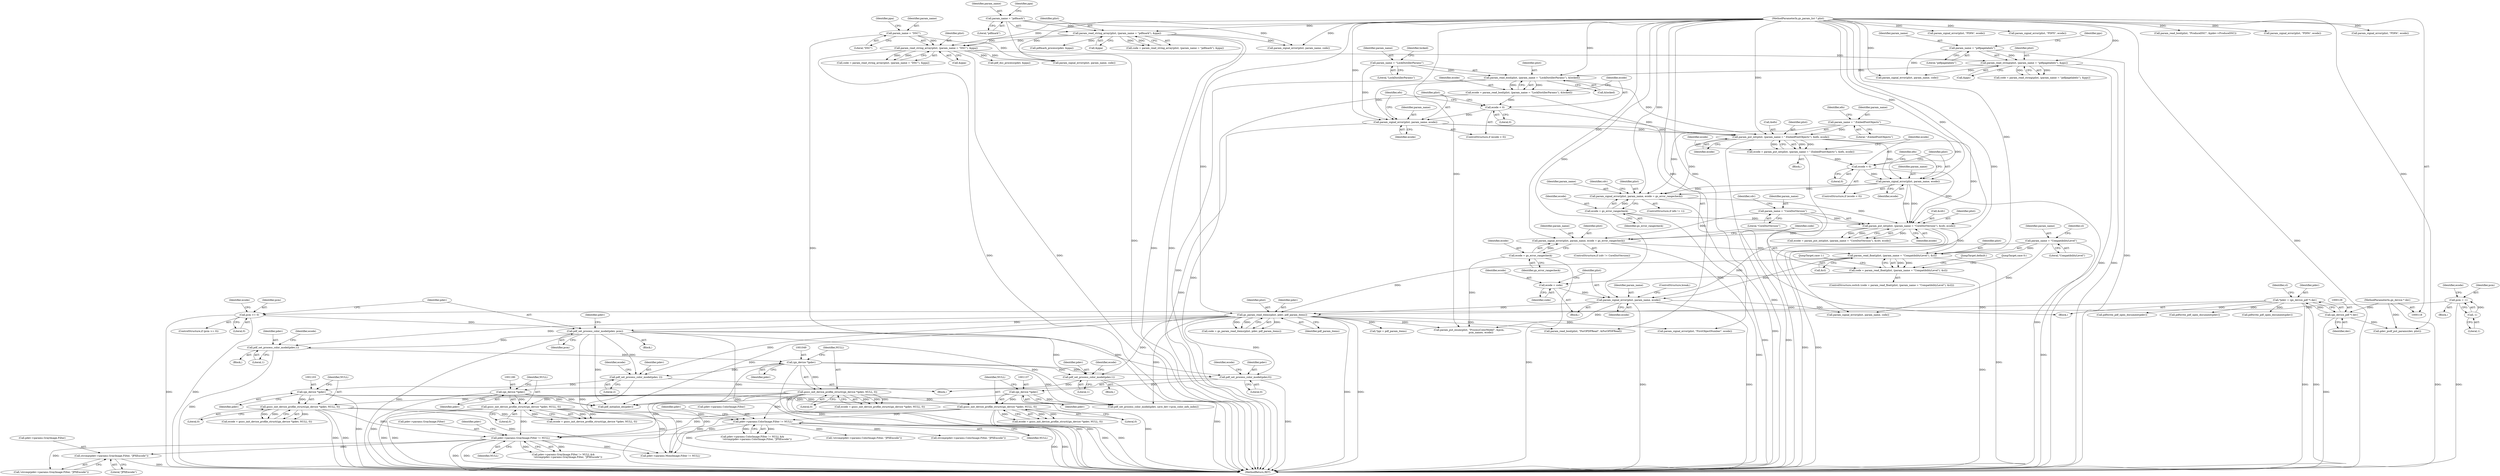 digraph "0_ghostscript_c3476dde7743761a4e1d39a631716199b696b880@API" {
"1001243" [label="(Call,strcmp(pdev->params.GrayImage.Filter, \"JPXEncode\"))"];
"1001233" [label="(Call,pdev->params.GrayImage.Filter != NULL)"];
"1001047" [label="(Call,gsicc_init_device_profile_struct((gx_device *)pdev, NULL, 0))"];
"1001048" [label="(Call,(gx_device *)pdev)"];
"1001042" [label="(Call,pdf_set_process_color_model(pdev,1))"];
"1000551" [label="(Call,gs_param_read_items(plist, pdev, pdf_param_items))"];
"1000400" [label="(Call,param_read_float(plist, (param_name = \"CompatibilityLevel\"), &cl))"];
"1000391" [label="(Call,param_signal_error(plist, param_name, ecode = gs_error_rangecheck))"];
"1000372" [label="(Call,param_put_int(plist, (param_name = \"CoreDistVersion\"), &cdv, ecode))"];
"1000359" [label="(Call,param_signal_error(plist, param_name, ecode = gs_error_rangecheck))"];
"1000339" [label="(Call,param_put_int(plist, (param_name = \".EmbedFontObjects\"), &efo, ecode))"];
"1000317" [label="(Call,param_read_bool(plist, (param_name = \"LockDistillerParams\"), &locked))"];
"1000250" [label="(Call,param_read_string(plist, (param_name = \"pdfpagelabels\"), &pps))"];
"1000206" [label="(Call,param_read_string_array(plist, (param_name = \"DSC\"), &ppa))"];
"1000162" [label="(Call,param_read_string_array(plist, (param_name = \"pdfmark\"), &ppa))"];
"1000121" [label="(MethodParameterIn,gs_param_list * plist)"];
"1000164" [label="(Call,param_name = \"pdfmark\")"];
"1000208" [label="(Call,param_name = \"DSC\")"];
"1000252" [label="(Call,param_name = \"pdfpagelabels\")"];
"1000319" [label="(Call,param_name = \"LockDistillerParams\")"];
"1000328" [label="(Call,param_signal_error(plist, param_name, ecode))"];
"1000325" [label="(Call,ecode < 0)"];
"1000315" [label="(Call,ecode = param_read_bool(plist, (param_name = \"LockDistillerParams\"), &locked))"];
"1000341" [label="(Call,param_name = \".EmbedFontObjects\")"];
"1000351" [label="(Call,param_signal_error(plist, param_name, ecode))"];
"1000348" [label="(Call,ecode < 0)"];
"1000337" [label="(Call,ecode = param_put_int(plist, (param_name = \".EmbedFontObjects\"), &efo, ecode))"];
"1000362" [label="(Call,ecode = gs_error_rangecheck)"];
"1000374" [label="(Call,param_name = \"CoreDistVersion\")"];
"1000394" [label="(Call,ecode = gs_error_rangecheck)"];
"1000402" [label="(Call,param_name = \"CompatibilityLevel\")"];
"1000412" [label="(Call,param_signal_error(plist, param_name, ecode))"];
"1000409" [label="(Call,ecode = code)"];
"1000398" [label="(Call,code = param_read_float(plist, (param_name = \"CompatibilityLevel\"), &cl))"];
"1000126" [label="(Call,*pdev = (gx_device_pdf *) dev)"];
"1000128" [label="(Call,(gx_device_pdf *) dev)"];
"1000119" [label="(MethodParameterIn,gx_device * dev)"];
"1000672" [label="(Call,pdf_set_process_color_model(pdev, pcm))"];
"1000668" [label="(Call,pcm >= 0)"];
"1000654" [label="(Call,pcm = -1)"];
"1000656" [label="(Call,-1)"];
"1001101" [label="(Call,gsicc_init_device_profile_struct((gx_device *)pdev, NULL, 0))"];
"1001102" [label="(Call,(gx_device *)pdev)"];
"1001096" [label="(Call,pdf_set_process_color_model(pdev, 2))"];
"1001178" [label="(Call,gsicc_init_device_profile_struct((gx_device *)pdev, NULL, 0))"];
"1001179" [label="(Call,(gx_device *)pdev)"];
"1001173" [label="(Call,pdf_set_process_color_model(pdev,1))"];
"1001135" [label="(Call,gsicc_init_device_profile_struct((gx_device *)pdev, NULL, 0))"];
"1001136" [label="(Call,(gx_device *)pdev)"];
"1001130" [label="(Call,pdf_set_process_color_model(pdev,0))"];
"1001198" [label="(Call,pdev->params.ColorImage.Filter != NULL)"];
"1000325" [label="(Call,ecode < 0)"];
"1001233" [label="(Call,pdev->params.GrayImage.Filter != NULL)"];
"1001047" [label="(Call,gsicc_init_device_profile_struct((gx_device *)pdev, NULL, 0))"];
"1000362" [label="(Call,ecode = gs_error_rangecheck)"];
"1000411" [label="(Identifier,code)"];
"1001208" [label="(Call,strcmp(pdev->params.ColorImage.Filter, \"JPXEncode\"))"];
"1001131" [label="(Identifier,pdev)"];
"1001100" [label="(Identifier,ecode)"];
"1001183" [label="(Literal,0)"];
"1001174" [label="(Identifier,pdev)"];
"1000317" [label="(Call,param_read_bool(plist, (param_name = \"LockDistillerParams\"), &locked))"];
"1000413" [label="(Identifier,plist)"];
"1000133" [label="(Identifier,cl)"];
"1001179" [label="(Call,(gx_device *)pdev)"];
"1000165" [label="(Identifier,param_name)"];
"1001241" [label="(Identifier,NULL)"];
"1000672" [label="(Call,pdf_set_process_color_model(pdev, pcm))"];
"1000340" [label="(Identifier,plist)"];
"1000368" [label="(Identifier,cdv)"];
"1000659" [label="(Identifier,ecode)"];
"1000322" [label="(Call,&locked)"];
"1001050" [label="(Identifier,pdev)"];
"1000552" [label="(Identifier,plist)"];
"1000707" [label="(Call,param_signal_error(plist, param_name, code))"];
"1000275" [label="(Call,pdfwrite_pdf_open_document(pdev))"];
"1000345" [label="(Identifier,efo)"];
"1001551" [label="(MethodReturn,RET)"];
"1000670" [label="(Literal,0)"];
"1000415" [label="(Identifier,ecode)"];
"1000209" [label="(Identifier,param_name)"];
"1001173" [label="(Call,pdf_set_process_color_model(pdev,1))"];
"1001198" [label="(Call,pdev->params.ColorImage.Filter != NULL)"];
"1001098" [label="(Literal,2)"];
"1000341" [label="(Call,param_name = \".EmbedFontObjects\")"];
"1000339" [label="(Call,param_put_int(plist, (param_name = \".EmbedFontObjects\"), &efo, ecode))"];
"1000320" [label="(Identifier,param_name)"];
"1000343" [label="(Literal,\".EmbedFontObjects\")"];
"1001268" [label="(Call,pdev->params.MonoImage.Filter != NULL)"];
"1000728" [label="(Call,param_signal_error(plist, \"PDFA\", ecode))"];
"1000185" [label="(Call,pdfmark_process(pdev, &ppa))"];
"1001352" [label="(Call,pdf_initialize_ids(pdev))"];
"1000208" [label="(Call,param_name = \"DSC\")"];
"1000404" [label="(Literal,\"CompatibilityLevel\")"];
"1000656" [label="(Call,-1)"];
"1000255" [label="(Call,&pps)"];
"1000563" [label="(Call,param_read_bool(plist, \"ForOPDFRead\", &ForOPDFRead))"];
"1001106" [label="(Literal,0)"];
"1001251" [label="(Literal,\"JPXEncode\")"];
"1000162" [label="(Call,param_read_string_array(plist, (param_name = \"pdfmark\"), &ppa))"];
"1000126" [label="(Call,*pdev = (gx_device_pdf *) dev)"];
"1000402" [label="(Call,param_name = \"CompatibilityLevel\")"];
"1000360" [label="(Identifier,plist)"];
"1000660" [label="(Call,param_put_enum(plist, \"ProcessColorModel\", &pcm,\n                               pcm_names, ecode))"];
"1000321" [label="(Literal,\"LockDistillerParams\")"];
"1001244" [label="(Call,pdev->params.GrayImage.Filter)"];
"1000394" [label="(Call,ecode = gs_error_rangecheck)"];
"1000673" [label="(Identifier,pdev)"];
"1000160" [label="(Call,code = param_read_string_array(plist, (param_name = \"pdfmark\"), &ppa))"];
"1001206" [label="(Identifier,NULL)"];
"1000167" [label="(Call,&ppa)"];
"1000346" [label="(Identifier,ecode)"];
"1000338" [label="(Identifier,ecode)"];
"1000315" [label="(Call,ecode = param_read_bool(plist, (param_name = \"LockDistillerParams\"), &locked))"];
"1000668" [label="(Call,pcm >= 0)"];
"1001130" [label="(Call,pdf_set_process_color_model(pdev,0))"];
"1000794" [label="(Call,param_signal_error(plist, \"PDFX\", ecode))"];
"1000698" [label="(Call,param_read_bool(plist, \"ProduceDSC\", &pdev->ProduceDSC))"];
"1001051" [label="(Identifier,NULL)"];
"1000204" [label="(Call,code = param_read_string_array(plist, (param_name = \"DSC\"), &ppa))"];
"1000396" [label="(Identifier,gs_error_rangecheck)"];
"1001135" [label="(Call,gsicc_init_device_profile_struct((gx_device *)pdev, NULL, 0))"];
"1001139" [label="(Identifier,NULL)"];
"1001212" [label="(Identifier,pdev)"];
"1001197" [label="(Call,pdev->params.ColorImage.Filter != NULL &&\n            !strcmp(pdev->params.ColorImage.Filter, \"JPXEncode\"))"];
"1000127" [label="(Identifier,pdev)"];
"1000196" [label="(Call,param_signal_error(plist, param_name, code))"];
"1001181" [label="(Identifier,pdev)"];
"1001096" [label="(Call,pdf_set_process_color_model(pdev, 2))"];
"1000212" [label="(Identifier,ppa)"];
"1000677" [label="(Identifier,pdev)"];
"1000307" [label="(Call,param_signal_error(plist, param_name, code))"];
"1000814" [label="(Call,param_signal_error(plist, \"PDFA\", ecode))"];
"1000376" [label="(Literal,\"CoreDistVersion\")"];
"1000655" [label="(Identifier,pcm)"];
"1001134" [label="(Identifier,ecode)"];
"1000318" [label="(Identifier,plist)"];
"1000164" [label="(Call,param_name = \"pdfmark\")"];
"1000403" [label="(Identifier,param_name)"];
"1000687" [label="(Identifier,ecode)"];
"1000654" [label="(Call,pcm = -1)"];
"1000959" [label="(Call,gdev_psdf_put_params(dev, plist))"];
"1000359" [label="(Call,param_signal_error(plist, param_name, ecode = gs_error_rangecheck))"];
"1000354" [label="(Identifier,ecode)"];
"1000375" [label="(Identifier,param_name)"];
"1000674" [label="(Identifier,pcm)"];
"1001097" [label="(Identifier,pdev)"];
"1000377" [label="(Call,&cdv)"];
"1000251" [label="(Identifier,plist)"];
"1000379" [label="(Identifier,ecode)"];
"1000364" [label="(Identifier,gs_error_rangecheck)"];
"1000256" [label="(Identifier,pps)"];
"1001099" [label="(Call,ecode = gsicc_init_device_profile_struct((gx_device *)pdev, NULL, 0))"];
"1000373" [label="(Identifier,plist)"];
"1001232" [label="(Call,pdev->params.GrayImage.Filter != NULL &&\n            !strcmp(pdev->params.GrayImage.Filter, \"JPXEncode\"))"];
"1000349" [label="(Identifier,ecode)"];
"1000351" [label="(Call,param_signal_error(plist, param_name, ecode))"];
"1000776" [label="(Call,param_signal_error(plist, \"PDFA\", ecode))"];
"1000122" [label="(Block,)"];
"1001132" [label="(Literal,0)"];
"1000210" [label="(Literal,\"DSC\")"];
"1000330" [label="(Identifier,param_name)"];
"1001199" [label="(Call,pdev->params.ColorImage.Filter)"];
"1000130" [label="(Identifier,dev)"];
"1000669" [label="(Identifier,pcm)"];
"1000387" [label="(ControlStructure,if (cdv != CoreDistVersion))"];
"1001045" [label="(Call,ecode = gsicc_init_device_profile_struct((gx_device *)pdev, NULL, 0))"];
"1000344" [label="(Call,&efo)"];
"1001136" [label="(Call,(gx_device *)pdev)"];
"1000667" [label="(ControlStructure,if (pcm >= 0))"];
"1001102" [label="(Call,(gx_device *)pdev)"];
"1000347" [label="(ControlStructure,if (ecode < 0))"];
"1001042" [label="(Call,pdf_set_process_color_model(pdev,1))"];
"1001163" [label="(Block,)"];
"1001247" [label="(Identifier,pdev)"];
"1000671" [label="(Block,)"];
"1001138" [label="(Identifier,pdev)"];
"1000219" [label="(Call,pdfwrite_pdf_open_document(pdev))"];
"1000408" [label="(JumpTarget,default:)"];
"1000374" [label="(Call,param_name = \"CoreDistVersion\")"];
"1001182" [label="(Identifier,NULL)"];
"1000229" [label="(Call,pdf_dsc_process(pdev, &ppa))"];
"1000332" [label="(Block,)"];
"1000252" [label="(Call,param_name = \"pdfpagelabels\")"];
"1000316" [label="(Identifier,ecode)"];
"1000657" [label="(Literal,1)"];
"1000405" [label="(Call,&cl)"];
"1000240" [label="(Call,param_signal_error(plist, param_name, code))"];
"1000391" [label="(Call,param_signal_error(plist, param_name, ecode = gs_error_rangecheck))"];
"1000248" [label="(Call,code = param_read_string(plist, (param_name = \"pdfpagelabels\"), &pps))"];
"1001048" [label="(Call,(gx_device *)pdev)"];
"1000326" [label="(Identifier,ecode)"];
"1000414" [label="(Identifier,param_name)"];
"1000361" [label="(Identifier,param_name)"];
"1000163" [label="(Identifier,plist)"];
"1000327" [label="(Literal,0)"];
"1001032" [label="(Block,)"];
"1001176" [label="(Call,ecode = gsicc_init_device_profile_struct((gx_device *)pdev, NULL, 0))"];
"1001104" [label="(Identifier,pdev)"];
"1000372" [label="(Call,param_put_int(plist, (param_name = \"CoreDistVersion\"), &cdv, ecode))"];
"1000328" [label="(Call,param_signal_error(plist, param_name, ecode))"];
"1000342" [label="(Identifier,param_name)"];
"1000651" [label="(Block,)"];
"1000337" [label="(Call,ecode = param_put_int(plist, (param_name = \".EmbedFontObjects\"), &efo, ecode))"];
"1000121" [label="(MethodParameterIn,gs_param_list * plist)"];
"1000353" [label="(Identifier,param_name)"];
"1000119" [label="(MethodParameterIn,gx_device * dev)"];
"1000398" [label="(Call,code = param_read_float(plist, (param_name = \"CompatibilityLevel\"), &cl))"];
"1000370" [label="(Call,ecode = param_put_int(plist, (param_name = \"CoreDistVersion\"), &cdv, ecode))"];
"1000352" [label="(Identifier,plist)"];
"1000397" [label="(ControlStructure,switch (code = param_read_float(plist, (param_name = \"CompatibilityLevel\"), &cl)))"];
"1001492" [label="(Call,pdf_set_process_color_model(pdev, save_dev->pcm_color_info_index))"];
"1001101" [label="(Call,gsicc_init_device_profile_struct((gx_device *)pdev, NULL, 0))"];
"1000350" [label="(Literal,0)"];
"1000406" [label="(Identifier,cl)"];
"1000323" [label="(Identifier,locked)"];
"1000206" [label="(Call,param_read_string_array(plist, (param_name = \"DSC\"), &ppa))"];
"1000211" [label="(Call,&ppa)"];
"1000401" [label="(Identifier,plist)"];
"1001242" [label="(Call,!strcmp(pdev->params.GrayImage.Filter, \"JPXEncode\"))"];
"1000128" [label="(Call,(gx_device_pdf *) dev)"];
"1000392" [label="(Identifier,plist)"];
"1000551" [label="(Call,gs_param_read_items(plist, pdev, pdf_param_items))"];
"1001207" [label="(Call,!strcmp(pdev->params.ColorImage.Filter, \"JPXEncode\"))"];
"1000554" [label="(Identifier,pdf_param_items)"];
"1000410" [label="(Identifier,ecode)"];
"1000166" [label="(Literal,\"pdfmark\")"];
"1001140" [label="(Literal,0)"];
"1001064" [label="(Block,)"];
"1001243" [label="(Call,strcmp(pdev->params.GrayImage.Filter, \"JPXEncode\"))"];
"1000329" [label="(Identifier,plist)"];
"1000355" [label="(ControlStructure,if (efo != 1))"];
"1000393" [label="(Identifier,param_name)"];
"1000553" [label="(Identifier,pdev)"];
"1001175" [label="(Literal,1)"];
"1001046" [label="(Identifier,ecode)"];
"1001513" [label="(Call,*ppi = pdf_param_items)"];
"1001234" [label="(Call,pdev->params.GrayImage.Filter)"];
"1001105" [label="(Identifier,NULL)"];
"1001043" [label="(Identifier,pdev)"];
"1000357" [label="(Identifier,efo)"];
"1000399" [label="(Identifier,code)"];
"1001178" [label="(Call,gsicc_init_device_profile_struct((gx_device *)pdev, NULL, 0))"];
"1000647" [label="(Call,param_signal_error(plist, \"FirstObjectNumber\", ecode))"];
"1000409" [label="(Call,ecode = code)"];
"1000417" [label="(JumpTarget,case 0:)"];
"1000533" [label="(JumpTarget,case 1:)"];
"1000207" [label="(Identifier,plist)"];
"1001133" [label="(Call,ecode = gsicc_init_device_profile_struct((gx_device *)pdev, NULL, 0))"];
"1000416" [label="(ControlStructure,break;)"];
"1000175" [label="(Call,pdfwrite_pdf_open_document(pdev))"];
"1000331" [label="(Identifier,ecode)"];
"1000253" [label="(Identifier,param_name)"];
"1000412" [label="(Call,param_signal_error(plist, param_name, ecode))"];
"1000363" [label="(Identifier,ecode)"];
"1000395" [label="(Identifier,ecode)"];
"1001177" [label="(Identifier,ecode)"];
"1000168" [label="(Identifier,ppa)"];
"1000378" [label="(Identifier,cdv)"];
"1001052" [label="(Literal,0)"];
"1000250" [label="(Call,param_read_string(plist, (param_name = \"pdfpagelabels\"), &pps))"];
"1000549" [label="(Call,code = gs_param_read_items(plist, pdev, pdf_param_items))"];
"1000400" [label="(Call,param_read_float(plist, (param_name = \"CompatibilityLevel\"), &cl))"];
"1000407" [label="(Block,)"];
"1001044" [label="(Literal,1)"];
"1000319" [label="(Call,param_name = \"LockDistillerParams\")"];
"1000254" [label="(Literal,\"pdfpagelabels\")"];
"1000324" [label="(ControlStructure,if (ecode < 0))"];
"1000335" [label="(Identifier,efo)"];
"1000348" [label="(Call,ecode < 0)"];
"1001243" -> "1001242"  [label="AST: "];
"1001243" -> "1001251"  [label="CFG: "];
"1001244" -> "1001243"  [label="AST: "];
"1001251" -> "1001243"  [label="AST: "];
"1001242" -> "1001243"  [label="CFG: "];
"1001243" -> "1001551"  [label="DDG: "];
"1001233" -> "1001243"  [label="DDG: "];
"1001233" -> "1001232"  [label="AST: "];
"1001233" -> "1001241"  [label="CFG: "];
"1001234" -> "1001233"  [label="AST: "];
"1001241" -> "1001233"  [label="AST: "];
"1001247" -> "1001233"  [label="CFG: "];
"1001232" -> "1001233"  [label="CFG: "];
"1001233" -> "1001551"  [label="DDG: "];
"1001233" -> "1001551"  [label="DDG: "];
"1001233" -> "1001232"  [label="DDG: "];
"1001233" -> "1001232"  [label="DDG: "];
"1001047" -> "1001233"  [label="DDG: "];
"1001101" -> "1001233"  [label="DDG: "];
"1001178" -> "1001233"  [label="DDG: "];
"1001135" -> "1001233"  [label="DDG: "];
"1001198" -> "1001233"  [label="DDG: "];
"1001233" -> "1001242"  [label="DDG: "];
"1001233" -> "1001268"  [label="DDG: "];
"1001047" -> "1001045"  [label="AST: "];
"1001047" -> "1001052"  [label="CFG: "];
"1001048" -> "1001047"  [label="AST: "];
"1001051" -> "1001047"  [label="AST: "];
"1001052" -> "1001047"  [label="AST: "];
"1001045" -> "1001047"  [label="CFG: "];
"1001047" -> "1001551"  [label="DDG: "];
"1001047" -> "1001551"  [label="DDG: "];
"1001047" -> "1001045"  [label="DDG: "];
"1001047" -> "1001045"  [label="DDG: "];
"1001047" -> "1001045"  [label="DDG: "];
"1001048" -> "1001047"  [label="DDG: "];
"1001047" -> "1001101"  [label="DDG: "];
"1001047" -> "1001135"  [label="DDG: "];
"1001047" -> "1001178"  [label="DDG: "];
"1001047" -> "1001198"  [label="DDG: "];
"1001047" -> "1001268"  [label="DDG: "];
"1001048" -> "1001050"  [label="CFG: "];
"1001049" -> "1001048"  [label="AST: "];
"1001050" -> "1001048"  [label="AST: "];
"1001051" -> "1001048"  [label="CFG: "];
"1001048" -> "1001551"  [label="DDG: "];
"1001042" -> "1001048"  [label="DDG: "];
"1001048" -> "1001096"  [label="DDG: "];
"1001048" -> "1001130"  [label="DDG: "];
"1001048" -> "1001173"  [label="DDG: "];
"1001048" -> "1001352"  [label="DDG: "];
"1001048" -> "1001492"  [label="DDG: "];
"1001042" -> "1001032"  [label="AST: "];
"1001042" -> "1001044"  [label="CFG: "];
"1001043" -> "1001042"  [label="AST: "];
"1001044" -> "1001042"  [label="AST: "];
"1001046" -> "1001042"  [label="CFG: "];
"1001042" -> "1001551"  [label="DDG: "];
"1000551" -> "1001042"  [label="DDG: "];
"1000672" -> "1001042"  [label="DDG: "];
"1000551" -> "1000549"  [label="AST: "];
"1000551" -> "1000554"  [label="CFG: "];
"1000552" -> "1000551"  [label="AST: "];
"1000553" -> "1000551"  [label="AST: "];
"1000554" -> "1000551"  [label="AST: "];
"1000549" -> "1000551"  [label="CFG: "];
"1000551" -> "1001551"  [label="DDG: "];
"1000551" -> "1001551"  [label="DDG: "];
"1000551" -> "1000549"  [label="DDG: "];
"1000551" -> "1000549"  [label="DDG: "];
"1000551" -> "1000549"  [label="DDG: "];
"1000400" -> "1000551"  [label="DDG: "];
"1000412" -> "1000551"  [label="DDG: "];
"1000121" -> "1000551"  [label="DDG: "];
"1000126" -> "1000551"  [label="DDG: "];
"1000551" -> "1000563"  [label="DDG: "];
"1000551" -> "1000647"  [label="DDG: "];
"1000551" -> "1000660"  [label="DDG: "];
"1000551" -> "1000672"  [label="DDG: "];
"1000551" -> "1001096"  [label="DDG: "];
"1000551" -> "1001130"  [label="DDG: "];
"1000551" -> "1001173"  [label="DDG: "];
"1000551" -> "1001352"  [label="DDG: "];
"1000551" -> "1001492"  [label="DDG: "];
"1000551" -> "1001513"  [label="DDG: "];
"1000400" -> "1000398"  [label="AST: "];
"1000400" -> "1000405"  [label="CFG: "];
"1000401" -> "1000400"  [label="AST: "];
"1000402" -> "1000400"  [label="AST: "];
"1000405" -> "1000400"  [label="AST: "];
"1000398" -> "1000400"  [label="CFG: "];
"1000400" -> "1001551"  [label="DDG: "];
"1000400" -> "1000398"  [label="DDG: "];
"1000400" -> "1000398"  [label="DDG: "];
"1000391" -> "1000400"  [label="DDG: "];
"1000372" -> "1000400"  [label="DDG: "];
"1000121" -> "1000400"  [label="DDG: "];
"1000402" -> "1000400"  [label="DDG: "];
"1000400" -> "1000412"  [label="DDG: "];
"1000391" -> "1000387"  [label="AST: "];
"1000391" -> "1000394"  [label="CFG: "];
"1000392" -> "1000391"  [label="AST: "];
"1000393" -> "1000391"  [label="AST: "];
"1000394" -> "1000391"  [label="AST: "];
"1000399" -> "1000391"  [label="CFG: "];
"1000391" -> "1001551"  [label="DDG: "];
"1000372" -> "1000391"  [label="DDG: "];
"1000121" -> "1000391"  [label="DDG: "];
"1000374" -> "1000391"  [label="DDG: "];
"1000394" -> "1000391"  [label="DDG: "];
"1000372" -> "1000370"  [label="AST: "];
"1000372" -> "1000379"  [label="CFG: "];
"1000373" -> "1000372"  [label="AST: "];
"1000374" -> "1000372"  [label="AST: "];
"1000377" -> "1000372"  [label="AST: "];
"1000379" -> "1000372"  [label="AST: "];
"1000370" -> "1000372"  [label="CFG: "];
"1000372" -> "1001551"  [label="DDG: "];
"1000372" -> "1001551"  [label="DDG: "];
"1000372" -> "1000370"  [label="DDG: "];
"1000372" -> "1000370"  [label="DDG: "];
"1000372" -> "1000370"  [label="DDG: "];
"1000359" -> "1000372"  [label="DDG: "];
"1000339" -> "1000372"  [label="DDG: "];
"1000351" -> "1000372"  [label="DDG: "];
"1000351" -> "1000372"  [label="DDG: "];
"1000121" -> "1000372"  [label="DDG: "];
"1000374" -> "1000372"  [label="DDG: "];
"1000348" -> "1000372"  [label="DDG: "];
"1000362" -> "1000372"  [label="DDG: "];
"1000359" -> "1000355"  [label="AST: "];
"1000359" -> "1000362"  [label="CFG: "];
"1000360" -> "1000359"  [label="AST: "];
"1000361" -> "1000359"  [label="AST: "];
"1000362" -> "1000359"  [label="AST: "];
"1000368" -> "1000359"  [label="CFG: "];
"1000359" -> "1001551"  [label="DDG: "];
"1000339" -> "1000359"  [label="DDG: "];
"1000351" -> "1000359"  [label="DDG: "];
"1000351" -> "1000359"  [label="DDG: "];
"1000121" -> "1000359"  [label="DDG: "];
"1000341" -> "1000359"  [label="DDG: "];
"1000362" -> "1000359"  [label="DDG: "];
"1000339" -> "1000337"  [label="AST: "];
"1000339" -> "1000346"  [label="CFG: "];
"1000340" -> "1000339"  [label="AST: "];
"1000341" -> "1000339"  [label="AST: "];
"1000344" -> "1000339"  [label="AST: "];
"1000346" -> "1000339"  [label="AST: "];
"1000337" -> "1000339"  [label="CFG: "];
"1000339" -> "1001551"  [label="DDG: "];
"1000339" -> "1000337"  [label="DDG: "];
"1000339" -> "1000337"  [label="DDG: "];
"1000339" -> "1000337"  [label="DDG: "];
"1000317" -> "1000339"  [label="DDG: "];
"1000328" -> "1000339"  [label="DDG: "];
"1000328" -> "1000339"  [label="DDG: "];
"1000121" -> "1000339"  [label="DDG: "];
"1000341" -> "1000339"  [label="DDG: "];
"1000325" -> "1000339"  [label="DDG: "];
"1000339" -> "1000351"  [label="DDG: "];
"1000317" -> "1000315"  [label="AST: "];
"1000317" -> "1000322"  [label="CFG: "];
"1000318" -> "1000317"  [label="AST: "];
"1000319" -> "1000317"  [label="AST: "];
"1000322" -> "1000317"  [label="AST: "];
"1000315" -> "1000317"  [label="CFG: "];
"1000317" -> "1001551"  [label="DDG: "];
"1000317" -> "1000315"  [label="DDG: "];
"1000317" -> "1000315"  [label="DDG: "];
"1000250" -> "1000317"  [label="DDG: "];
"1000121" -> "1000317"  [label="DDG: "];
"1000319" -> "1000317"  [label="DDG: "];
"1000317" -> "1000328"  [label="DDG: "];
"1000250" -> "1000248"  [label="AST: "];
"1000250" -> "1000255"  [label="CFG: "];
"1000251" -> "1000250"  [label="AST: "];
"1000252" -> "1000250"  [label="AST: "];
"1000255" -> "1000250"  [label="AST: "];
"1000248" -> "1000250"  [label="CFG: "];
"1000250" -> "1001551"  [label="DDG: "];
"1000250" -> "1001551"  [label="DDG: "];
"1000250" -> "1000248"  [label="DDG: "];
"1000250" -> "1000248"  [label="DDG: "];
"1000206" -> "1000250"  [label="DDG: "];
"1000121" -> "1000250"  [label="DDG: "];
"1000252" -> "1000250"  [label="DDG: "];
"1000250" -> "1000307"  [label="DDG: "];
"1000206" -> "1000204"  [label="AST: "];
"1000206" -> "1000211"  [label="CFG: "];
"1000207" -> "1000206"  [label="AST: "];
"1000208" -> "1000206"  [label="AST: "];
"1000211" -> "1000206"  [label="AST: "];
"1000204" -> "1000206"  [label="CFG: "];
"1000206" -> "1001551"  [label="DDG: "];
"1000206" -> "1001551"  [label="DDG: "];
"1000206" -> "1000204"  [label="DDG: "];
"1000206" -> "1000204"  [label="DDG: "];
"1000162" -> "1000206"  [label="DDG: "];
"1000162" -> "1000206"  [label="DDG: "];
"1000121" -> "1000206"  [label="DDG: "];
"1000208" -> "1000206"  [label="DDG: "];
"1000206" -> "1000229"  [label="DDG: "];
"1000206" -> "1000240"  [label="DDG: "];
"1000162" -> "1000160"  [label="AST: "];
"1000162" -> "1000167"  [label="CFG: "];
"1000163" -> "1000162"  [label="AST: "];
"1000164" -> "1000162"  [label="AST: "];
"1000167" -> "1000162"  [label="AST: "];
"1000160" -> "1000162"  [label="CFG: "];
"1000162" -> "1001551"  [label="DDG: "];
"1000162" -> "1001551"  [label="DDG: "];
"1000162" -> "1000160"  [label="DDG: "];
"1000162" -> "1000160"  [label="DDG: "];
"1000121" -> "1000162"  [label="DDG: "];
"1000164" -> "1000162"  [label="DDG: "];
"1000162" -> "1000185"  [label="DDG: "];
"1000162" -> "1000196"  [label="DDG: "];
"1000121" -> "1000118"  [label="AST: "];
"1000121" -> "1001551"  [label="DDG: "];
"1000121" -> "1000196"  [label="DDG: "];
"1000121" -> "1000240"  [label="DDG: "];
"1000121" -> "1000307"  [label="DDG: "];
"1000121" -> "1000328"  [label="DDG: "];
"1000121" -> "1000351"  [label="DDG: "];
"1000121" -> "1000412"  [label="DDG: "];
"1000121" -> "1000563"  [label="DDG: "];
"1000121" -> "1000647"  [label="DDG: "];
"1000121" -> "1000660"  [label="DDG: "];
"1000121" -> "1000698"  [label="DDG: "];
"1000121" -> "1000707"  [label="DDG: "];
"1000121" -> "1000728"  [label="DDG: "];
"1000121" -> "1000776"  [label="DDG: "];
"1000121" -> "1000794"  [label="DDG: "];
"1000121" -> "1000814"  [label="DDG: "];
"1000121" -> "1000959"  [label="DDG: "];
"1000164" -> "1000166"  [label="CFG: "];
"1000165" -> "1000164"  [label="AST: "];
"1000166" -> "1000164"  [label="AST: "];
"1000168" -> "1000164"  [label="CFG: "];
"1000164" -> "1001551"  [label="DDG: "];
"1000164" -> "1000196"  [label="DDG: "];
"1000208" -> "1000210"  [label="CFG: "];
"1000209" -> "1000208"  [label="AST: "];
"1000210" -> "1000208"  [label="AST: "];
"1000212" -> "1000208"  [label="CFG: "];
"1000208" -> "1001551"  [label="DDG: "];
"1000208" -> "1000240"  [label="DDG: "];
"1000252" -> "1000254"  [label="CFG: "];
"1000253" -> "1000252"  [label="AST: "];
"1000254" -> "1000252"  [label="AST: "];
"1000256" -> "1000252"  [label="CFG: "];
"1000252" -> "1001551"  [label="DDG: "];
"1000252" -> "1000307"  [label="DDG: "];
"1000319" -> "1000321"  [label="CFG: "];
"1000320" -> "1000319"  [label="AST: "];
"1000321" -> "1000319"  [label="AST: "];
"1000323" -> "1000319"  [label="CFG: "];
"1000319" -> "1000328"  [label="DDG: "];
"1000328" -> "1000324"  [label="AST: "];
"1000328" -> "1000331"  [label="CFG: "];
"1000329" -> "1000328"  [label="AST: "];
"1000330" -> "1000328"  [label="AST: "];
"1000331" -> "1000328"  [label="AST: "];
"1000335" -> "1000328"  [label="CFG: "];
"1000328" -> "1001551"  [label="DDG: "];
"1000325" -> "1000328"  [label="DDG: "];
"1000325" -> "1000324"  [label="AST: "];
"1000325" -> "1000327"  [label="CFG: "];
"1000326" -> "1000325"  [label="AST: "];
"1000327" -> "1000325"  [label="AST: "];
"1000329" -> "1000325"  [label="CFG: "];
"1000335" -> "1000325"  [label="CFG: "];
"1000315" -> "1000325"  [label="DDG: "];
"1000315" -> "1000122"  [label="AST: "];
"1000316" -> "1000315"  [label="AST: "];
"1000326" -> "1000315"  [label="CFG: "];
"1000315" -> "1001551"  [label="DDG: "];
"1000341" -> "1000343"  [label="CFG: "];
"1000342" -> "1000341"  [label="AST: "];
"1000343" -> "1000341"  [label="AST: "];
"1000345" -> "1000341"  [label="CFG: "];
"1000341" -> "1000351"  [label="DDG: "];
"1000351" -> "1000347"  [label="AST: "];
"1000351" -> "1000354"  [label="CFG: "];
"1000352" -> "1000351"  [label="AST: "];
"1000353" -> "1000351"  [label="AST: "];
"1000354" -> "1000351"  [label="AST: "];
"1000357" -> "1000351"  [label="CFG: "];
"1000351" -> "1001551"  [label="DDG: "];
"1000348" -> "1000351"  [label="DDG: "];
"1000348" -> "1000347"  [label="AST: "];
"1000348" -> "1000350"  [label="CFG: "];
"1000349" -> "1000348"  [label="AST: "];
"1000350" -> "1000348"  [label="AST: "];
"1000352" -> "1000348"  [label="CFG: "];
"1000357" -> "1000348"  [label="CFG: "];
"1000337" -> "1000348"  [label="DDG: "];
"1000337" -> "1000332"  [label="AST: "];
"1000338" -> "1000337"  [label="AST: "];
"1000349" -> "1000337"  [label="CFG: "];
"1000337" -> "1001551"  [label="DDG: "];
"1000362" -> "1000364"  [label="CFG: "];
"1000363" -> "1000362"  [label="AST: "];
"1000364" -> "1000362"  [label="AST: "];
"1000362" -> "1001551"  [label="DDG: "];
"1000374" -> "1000376"  [label="CFG: "];
"1000375" -> "1000374"  [label="AST: "];
"1000376" -> "1000374"  [label="AST: "];
"1000378" -> "1000374"  [label="CFG: "];
"1000374" -> "1001551"  [label="DDG: "];
"1000394" -> "1000396"  [label="CFG: "];
"1000395" -> "1000394"  [label="AST: "];
"1000396" -> "1000394"  [label="AST: "];
"1000394" -> "1001551"  [label="DDG: "];
"1000394" -> "1000660"  [label="DDG: "];
"1000402" -> "1000404"  [label="CFG: "];
"1000403" -> "1000402"  [label="AST: "];
"1000404" -> "1000402"  [label="AST: "];
"1000406" -> "1000402"  [label="CFG: "];
"1000402" -> "1001551"  [label="DDG: "];
"1000402" -> "1000412"  [label="DDG: "];
"1000402" -> "1000707"  [label="DDG: "];
"1000412" -> "1000407"  [label="AST: "];
"1000412" -> "1000415"  [label="CFG: "];
"1000413" -> "1000412"  [label="AST: "];
"1000414" -> "1000412"  [label="AST: "];
"1000415" -> "1000412"  [label="AST: "];
"1000416" -> "1000412"  [label="CFG: "];
"1000412" -> "1001551"  [label="DDG: "];
"1000412" -> "1001551"  [label="DDG: "];
"1000409" -> "1000412"  [label="DDG: "];
"1000412" -> "1000660"  [label="DDG: "];
"1000412" -> "1000707"  [label="DDG: "];
"1000409" -> "1000407"  [label="AST: "];
"1000409" -> "1000411"  [label="CFG: "];
"1000410" -> "1000409"  [label="AST: "];
"1000411" -> "1000409"  [label="AST: "];
"1000413" -> "1000409"  [label="CFG: "];
"1000398" -> "1000409"  [label="DDG: "];
"1000398" -> "1000397"  [label="AST: "];
"1000399" -> "1000398"  [label="AST: "];
"1000408" -> "1000398"  [label="CFG: "];
"1000417" -> "1000398"  [label="CFG: "];
"1000533" -> "1000398"  [label="CFG: "];
"1000398" -> "1001551"  [label="DDG: "];
"1000126" -> "1000122"  [label="AST: "];
"1000126" -> "1000128"  [label="CFG: "];
"1000127" -> "1000126"  [label="AST: "];
"1000128" -> "1000126"  [label="AST: "];
"1000133" -> "1000126"  [label="CFG: "];
"1000126" -> "1001551"  [label="DDG: "];
"1000126" -> "1001551"  [label="DDG: "];
"1000128" -> "1000126"  [label="DDG: "];
"1000126" -> "1000175"  [label="DDG: "];
"1000126" -> "1000219"  [label="DDG: "];
"1000126" -> "1000275"  [label="DDG: "];
"1000128" -> "1000130"  [label="CFG: "];
"1000129" -> "1000128"  [label="AST: "];
"1000130" -> "1000128"  [label="AST: "];
"1000128" -> "1001551"  [label="DDG: "];
"1000119" -> "1000128"  [label="DDG: "];
"1000128" -> "1000959"  [label="DDG: "];
"1000119" -> "1000118"  [label="AST: "];
"1000119" -> "1001551"  [label="DDG: "];
"1000119" -> "1000959"  [label="DDG: "];
"1000672" -> "1000671"  [label="AST: "];
"1000672" -> "1000674"  [label="CFG: "];
"1000673" -> "1000672"  [label="AST: "];
"1000674" -> "1000672"  [label="AST: "];
"1000677" -> "1000672"  [label="CFG: "];
"1000672" -> "1001551"  [label="DDG: "];
"1000672" -> "1001551"  [label="DDG: "];
"1000672" -> "1001551"  [label="DDG: "];
"1000668" -> "1000672"  [label="DDG: "];
"1000672" -> "1001096"  [label="DDG: "];
"1000672" -> "1001130"  [label="DDG: "];
"1000672" -> "1001173"  [label="DDG: "];
"1000672" -> "1001352"  [label="DDG: "];
"1000672" -> "1001492"  [label="DDG: "];
"1000668" -> "1000667"  [label="AST: "];
"1000668" -> "1000670"  [label="CFG: "];
"1000669" -> "1000668"  [label="AST: "];
"1000670" -> "1000668"  [label="AST: "];
"1000673" -> "1000668"  [label="CFG: "];
"1000687" -> "1000668"  [label="CFG: "];
"1000668" -> "1001551"  [label="DDG: "];
"1000668" -> "1001551"  [label="DDG: "];
"1000654" -> "1000668"  [label="DDG: "];
"1000654" -> "1000651"  [label="AST: "];
"1000654" -> "1000656"  [label="CFG: "];
"1000655" -> "1000654"  [label="AST: "];
"1000656" -> "1000654"  [label="AST: "];
"1000659" -> "1000654"  [label="CFG: "];
"1000654" -> "1001551"  [label="DDG: "];
"1000656" -> "1000654"  [label="DDG: "];
"1000656" -> "1000657"  [label="CFG: "];
"1000657" -> "1000656"  [label="AST: "];
"1001101" -> "1001099"  [label="AST: "];
"1001101" -> "1001106"  [label="CFG: "];
"1001102" -> "1001101"  [label="AST: "];
"1001105" -> "1001101"  [label="AST: "];
"1001106" -> "1001101"  [label="AST: "];
"1001099" -> "1001101"  [label="CFG: "];
"1001101" -> "1001551"  [label="DDG: "];
"1001101" -> "1001551"  [label="DDG: "];
"1001101" -> "1001099"  [label="DDG: "];
"1001101" -> "1001099"  [label="DDG: "];
"1001101" -> "1001099"  [label="DDG: "];
"1001102" -> "1001101"  [label="DDG: "];
"1001101" -> "1001198"  [label="DDG: "];
"1001101" -> "1001268"  [label="DDG: "];
"1001102" -> "1001104"  [label="CFG: "];
"1001103" -> "1001102"  [label="AST: "];
"1001104" -> "1001102"  [label="AST: "];
"1001105" -> "1001102"  [label="CFG: "];
"1001102" -> "1001551"  [label="DDG: "];
"1001096" -> "1001102"  [label="DDG: "];
"1001102" -> "1001352"  [label="DDG: "];
"1001102" -> "1001492"  [label="DDG: "];
"1001096" -> "1001064"  [label="AST: "];
"1001096" -> "1001098"  [label="CFG: "];
"1001097" -> "1001096"  [label="AST: "];
"1001098" -> "1001096"  [label="AST: "];
"1001100" -> "1001096"  [label="CFG: "];
"1001096" -> "1001551"  [label="DDG: "];
"1001178" -> "1001176"  [label="AST: "];
"1001178" -> "1001183"  [label="CFG: "];
"1001179" -> "1001178"  [label="AST: "];
"1001182" -> "1001178"  [label="AST: "];
"1001183" -> "1001178"  [label="AST: "];
"1001176" -> "1001178"  [label="CFG: "];
"1001178" -> "1001551"  [label="DDG: "];
"1001178" -> "1001551"  [label="DDG: "];
"1001178" -> "1001176"  [label="DDG: "];
"1001178" -> "1001176"  [label="DDG: "];
"1001178" -> "1001176"  [label="DDG: "];
"1001179" -> "1001178"  [label="DDG: "];
"1001178" -> "1001198"  [label="DDG: "];
"1001178" -> "1001268"  [label="DDG: "];
"1001179" -> "1001181"  [label="CFG: "];
"1001180" -> "1001179"  [label="AST: "];
"1001181" -> "1001179"  [label="AST: "];
"1001182" -> "1001179"  [label="CFG: "];
"1001179" -> "1001551"  [label="DDG: "];
"1001173" -> "1001179"  [label="DDG: "];
"1001179" -> "1001352"  [label="DDG: "];
"1001179" -> "1001492"  [label="DDG: "];
"1001173" -> "1001163"  [label="AST: "];
"1001173" -> "1001175"  [label="CFG: "];
"1001174" -> "1001173"  [label="AST: "];
"1001175" -> "1001173"  [label="AST: "];
"1001177" -> "1001173"  [label="CFG: "];
"1001173" -> "1001551"  [label="DDG: "];
"1001135" -> "1001133"  [label="AST: "];
"1001135" -> "1001140"  [label="CFG: "];
"1001136" -> "1001135"  [label="AST: "];
"1001139" -> "1001135"  [label="AST: "];
"1001140" -> "1001135"  [label="AST: "];
"1001133" -> "1001135"  [label="CFG: "];
"1001135" -> "1001551"  [label="DDG: "];
"1001135" -> "1001551"  [label="DDG: "];
"1001135" -> "1001133"  [label="DDG: "];
"1001135" -> "1001133"  [label="DDG: "];
"1001135" -> "1001133"  [label="DDG: "];
"1001136" -> "1001135"  [label="DDG: "];
"1001135" -> "1001198"  [label="DDG: "];
"1001135" -> "1001268"  [label="DDG: "];
"1001136" -> "1001138"  [label="CFG: "];
"1001137" -> "1001136"  [label="AST: "];
"1001138" -> "1001136"  [label="AST: "];
"1001139" -> "1001136"  [label="CFG: "];
"1001136" -> "1001551"  [label="DDG: "];
"1001130" -> "1001136"  [label="DDG: "];
"1001136" -> "1001352"  [label="DDG: "];
"1001136" -> "1001492"  [label="DDG: "];
"1001130" -> "1001064"  [label="AST: "];
"1001130" -> "1001132"  [label="CFG: "];
"1001131" -> "1001130"  [label="AST: "];
"1001132" -> "1001130"  [label="AST: "];
"1001134" -> "1001130"  [label="CFG: "];
"1001130" -> "1001551"  [label="DDG: "];
"1001198" -> "1001197"  [label="AST: "];
"1001198" -> "1001206"  [label="CFG: "];
"1001199" -> "1001198"  [label="AST: "];
"1001206" -> "1001198"  [label="AST: "];
"1001212" -> "1001198"  [label="CFG: "];
"1001197" -> "1001198"  [label="CFG: "];
"1001198" -> "1001551"  [label="DDG: "];
"1001198" -> "1001551"  [label="DDG: "];
"1001198" -> "1001197"  [label="DDG: "];
"1001198" -> "1001197"  [label="DDG: "];
"1001198" -> "1001207"  [label="DDG: "];
"1001198" -> "1001208"  [label="DDG: "];
"1001198" -> "1001268"  [label="DDG: "];
}
